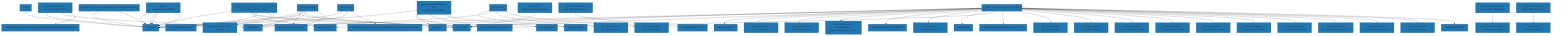 %%{init: {'theme': 'base', 'themeVariables': {'primaryColor': '#1f78b4'}, 'config': {'width': 48000, 'height': 600}}}%%
graph TD
    app-mlperf-inference,d775cac873ee4231_(_reference,_sdxl,_pytorch,_cuda,_test,_r4.1-dev_default,_float16,_offline_) --> detect,os
    app-mlperf-inference,d775cac873ee4231_(_reference,_sdxl,_pytorch,_cuda,_test,_r4.1-dev_default,_float16,_offline_) --> get,sys-utils-cm
    app-mlperf-inference,d775cac873ee4231_(_reference,_sdxl,_pytorch,_cuda,_test,_r4.1-dev_default,_float16,_offline_) --> get,python
    get-mlperf-inference-src,4b57186581024797 --> detect,os
    get-mlperf-inference-src,4b57186581024797 --> get,python3
    get-git-repo,ed603e7292974f10_(_branch.master,_repo.https://github.com/mlcommons/inference_) --> detect,os
    get-mlperf-inference-src,4b57186581024797 --> get,git,repo,_branch.master,_repo.https://github.com/mlcommons/inference
    app-mlperf-inference,d775cac873ee4231_(_reference,_sdxl,_pytorch,_cuda,_test,_r4.1-dev_default,_float16,_offline_) --> get,mlcommons,inference,src
    get-mlperf-inference-utils,e341e5f86d8342e5 --> get,mlperf,inference,src
    app-mlperf-inference,d775cac873ee4231_(_reference,_sdxl,_pytorch,_cuda,_test,_r4.1-dev_default,_float16,_offline_) --> get,mlperf,inference,utils
    get-cuda,46d133d9ef92422d_(_toolkit_) --> detect,os
    get-cuda-devices,7a3ede4d3558427a_(_with-pycuda_) --> get,cuda,_toolkit
    get-cuda-devices,7a3ede4d3558427a_(_with-pycuda_) --> get,python3
    get-generic-python-lib,94b62a682bc44791_(_package.pycuda_) --> detect,os
    detect-cpu,586c8a43320142f7 --> detect,os
    get-generic-python-lib,94b62a682bc44791_(_package.pycuda_) --> detect,cpu
    get-generic-python-lib,94b62a682bc44791_(_package.pycuda_) --> get,python3
    get-generic-python-lib,94b62a682bc44791_(_package.pycuda_) --> get,generic-python-lib,_pip
    get-cuda-devices,7a3ede4d3558427a_(_with-pycuda_) --> get,generic-python-lib,_package.pycuda
    get-generic-python-lib,94b62a682bc44791_(_package.numpy_) --> detect,os
    detect-cpu,586c8a43320142f7 --> detect,os
    get-generic-python-lib,94b62a682bc44791_(_package.numpy_) --> detect,cpu
    get-generic-python-lib,94b62a682bc44791_(_package.numpy_) --> get,python3
    get-generic-python-lib,94b62a682bc44791_(_package.numpy_) --> get,generic-python-lib,_pip
    get-cuda-devices,7a3ede4d3558427a_(_with-pycuda_) --> get,generic-python-lib,_package.numpy
    app-mlperf-inference,d775cac873ee4231_(_reference,_sdxl,_pytorch,_cuda,_test,_r4.1-dev_default,_float16,_offline_) --> get,cuda-devices,_with-pycuda
    app-mlperf-inference-mlcommons-python,ff149e9781fc4b65_(_offline,_cuda,_sdxl,_pytorch,_float16_) --> detect,os
    detect-cpu,586c8a43320142f7 --> detect,os
    app-mlperf-inference-mlcommons-python,ff149e9781fc4b65_(_offline,_cuda,_sdxl,_pytorch,_float16_) --> detect,cpu
    app-mlperf-inference-mlcommons-python,ff149e9781fc4b65_(_offline,_cuda,_sdxl,_pytorch,_float16_) --> get,sys-utils-cm
    app-mlperf-inference-mlcommons-python,ff149e9781fc4b65_(_offline,_cuda,_sdxl,_pytorch,_float16_) --> get,python
    app-mlperf-inference-mlcommons-python,ff149e9781fc4b65_(_offline,_cuda,_sdxl,_pytorch,_float16_) --> get,cuda,_cudnn
    app-mlperf-inference-mlcommons-python,ff149e9781fc4b65_(_offline,_cuda,_sdxl,_pytorch,_float16_) --> get,generic-python-lib,_torch_cuda
    app-mlperf-inference-mlcommons-python,ff149e9781fc4b65_(_offline,_cuda,_sdxl,_pytorch,_float16_) --> get,generic-python-lib,_torchvision_cuda
    app-mlperf-inference-mlcommons-python,ff149e9781fc4b65_(_offline,_cuda,_sdxl,_pytorch,_float16_) --> get,ml-model,stable-diffusion,text-to-image,sdxl,raw,_pytorch,_fp16
    app-mlperf-inference-mlcommons-python,ff149e9781fc4b65_(_offline,_cuda,_sdxl,_pytorch,_float16_) --> get,dataset,coco2014,_validation
    generate-mlperf-inference-user-conf,3af4475745964b93 --> detect,os
    detect-cpu,586c8a43320142f7 --> detect,os
    generate-mlperf-inference-user-conf,3af4475745964b93 --> detect,cpu
    generate-mlperf-inference-user-conf,3af4475745964b93 --> get,python
    generate-mlperf-inference-user-conf,3af4475745964b93 --> get,mlcommons,inference,src
    get-mlperf-inference-sut-configs,c2fbf72009e2445b --> get,cache,dir,_name.mlperf-inference-sut-configs
    generate-mlperf-inference-user-conf,3af4475745964b93 --> get,sut,configs
    app-mlperf-inference-mlcommons-python,ff149e9781fc4b65_(_offline,_cuda,_sdxl,_pytorch,_float16_) --> generate,user-conf,mlperf,inference
    app-mlperf-inference-mlcommons-python,ff149e9781fc4b65_(_offline,_cuda,_sdxl,_pytorch,_float16_) --> get,loadgen
    app-mlperf-inference-mlcommons-python,ff149e9781fc4b65_(_offline,_cuda,_sdxl,_pytorch,_float16_) --> get,mlcommons,inference,src
    get-mlperf-inference-src,4b57186581024797_(_branch.dev_) --> detect,os
    get-mlperf-inference-src,4b57186581024797_(_branch.dev_) --> get,python3
    get-git-repo,ed603e7292974f10_(_branch.dev,_repo.https://github.com/mlcommons/inference_) --> detect,os
    get-mlperf-inference-src,4b57186581024797_(_branch.dev_) --> get,git,repo,_branch.dev,_repo.https://github.com/mlcommons/inference
    app-mlperf-inference-mlcommons-python,ff149e9781fc4b65_(_offline,_cuda,_sdxl,_pytorch,_float16_) --> get,mlcommons,inference,src,_branch.dev
    app-mlperf-inference-mlcommons-python,ff149e9781fc4b65_(_offline,_cuda,_sdxl,_pytorch,_float16_) --> get,generic-python-lib,_package.psutil
    app-mlperf-inference-mlcommons-python,ff149e9781fc4b65_(_offline,_cuda,_sdxl,_pytorch,_float16_) --> get,generic-python-lib,_package.diffusers
    app-mlperf-inference-mlcommons-python,ff149e9781fc4b65_(_offline,_cuda,_sdxl,_pytorch,_float16_) --> get,generic-python-lib,_package.transformers
    app-mlperf-inference-mlcommons-python,ff149e9781fc4b65_(_offline,_cuda,_sdxl,_pytorch,_float16_) --> get,generic-python-lib,_package.torchvision
    app-mlperf-inference-mlcommons-python,ff149e9781fc4b65_(_offline,_cuda,_sdxl,_pytorch,_float16_) --> get,generic-python-lib,_package.accelerate
    app-mlperf-inference-mlcommons-python,ff149e9781fc4b65_(_offline,_cuda,_sdxl,_pytorch,_float16_) --> get,generic-python-lib,_package.torchmetrics
    app-mlperf-inference-mlcommons-python,ff149e9781fc4b65_(_offline,_cuda,_sdxl,_pytorch,_float16_) --> get,generic-python-lib,_package.torch-fidelity
    app-mlperf-inference-mlcommons-python,ff149e9781fc4b65_(_offline,_cuda,_sdxl,_pytorch,_float16_) --> get,generic-python-lib,_package.open_clip_torch
    app-mlperf-inference-mlcommons-python,ff149e9781fc4b65_(_offline,_cuda,_sdxl,_pytorch,_float16_) --> get,generic-python-lib,_package.opencv-python
    app-mlperf-inference-mlcommons-python,ff149e9781fc4b65_(_offline,_cuda,_sdxl,_pytorch,_float16_) --> get,generic-python-lib,_package.scipy
    detect-cpu,586c8a43320142f7 --> detect,os
    benchmark-program,19f369ef47084895 --> detect,cpu
    benchmark-program-mlperf,cfff0132a8aa4018 --> benchmark-program,program
    app-mlperf-inference-mlcommons-python,ff149e9781fc4b65_(_offline,_cuda,_sdxl,_pytorch,_float16_) --> benchmark-mlperf%